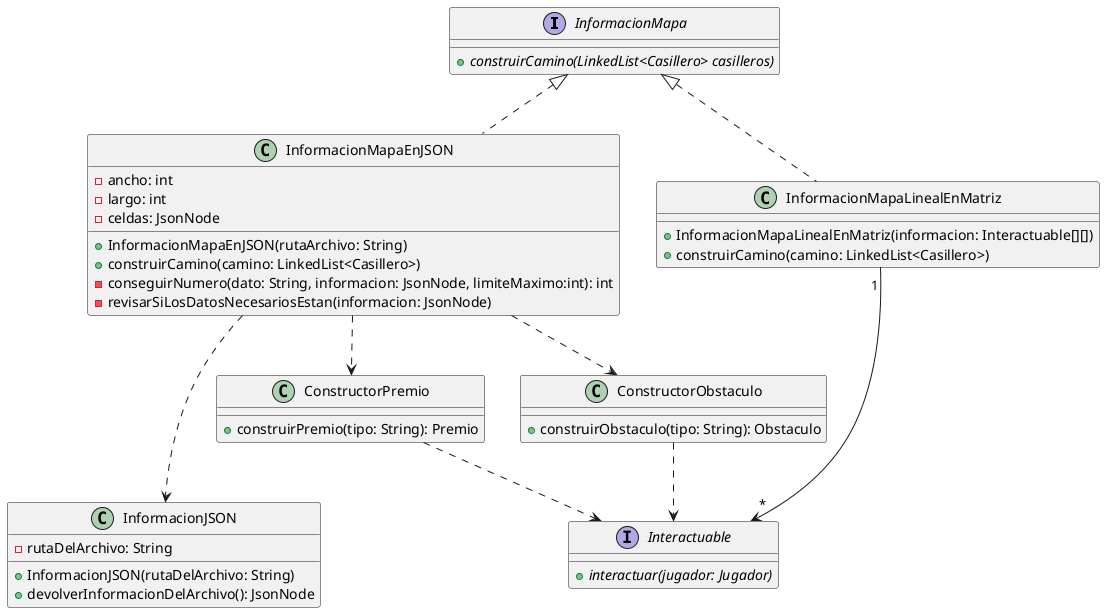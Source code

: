 @startuml InformacionMapa

interface InformacionMapa{
    +{abstract}construirCamino(LinkedList<Casillero> casilleros)
}

class InformacionMapaEnJSON{
    -ancho: int
    -largo: int
    -celdas: JsonNode
    +InformacionMapaEnJSON(rutaArchivo: String)
    +construirCamino(camino: LinkedList<Casillero>)
    -conseguirNumero(dato: String, informacion: JsonNode, limiteMaximo:int): int
    -revisarSiLosDatosNecesariosEstan(informacion: JsonNode)
}

class InformacionJSON{
    -rutaDelArchivo: String
    +InformacionJSON(rutaDelArchivo: String)
    +devolverInformacionDelArchivo(): JsonNode
}

class ConstructorPremio{
    +construirPremio(tipo: String): Premio
}

class ConstructorObstaculo{
    +construirObstaculo(tipo: String): Obstaculo
}

class InformacionMapaLinealEnMatriz{
    +InformacionMapaLinealEnMatriz(informacion: Interactuable[][])
    +construirCamino(camino: LinkedList<Casillero>)
}

interface Interactuable{
    +{abstract} interactuar(jugador: Jugador)
}

InformacionMapa <|.. InformacionMapaEnJSON
InformacionMapa <|.. InformacionMapaLinealEnMatriz

InformacionMapaEnJSON ...> InformacionJSON
InformacionMapaEnJSON ..> ConstructorObstaculo
InformacionMapaEnJSON ..> ConstructorPremio

ConstructorObstaculo ..> Interactuable
ConstructorPremio ..> Interactuable

InformacionMapaLinealEnMatriz "1 " --> "*" Interactuable

@enduml